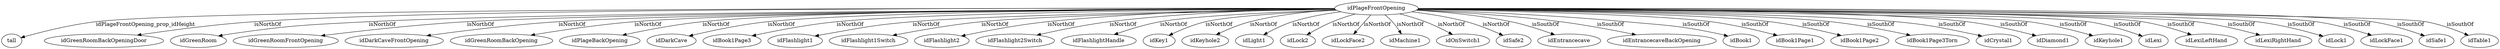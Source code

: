 strict digraph  {
idPlageFrontOpening [node_type=entity_node];
tall [node_type=property_node];
idGreenRoomBackOpeningDoor [node_type=entity_node];
idGreenRoom [node_type=entity_node];
idGreenRoomFrontOpening [node_type=entity_node];
idDarkCaveFrontOpening [node_type=entity_node];
idGreenRoomBackOpening [node_type=entity_node];
idPlageBackOpening [node_type=entity_node];
idDarkCave [node_type=entity_node];
idBook1Page3 [node_type=entity_node];
idFlashlight1 [node_type=entity_node];
idFlashlight1Switch [node_type=entity_node];
idFlashlight2 [node_type=entity_node];
idFlashlight2Switch [node_type=entity_node];
idFlashlightHandle [node_type=entity_node];
idKey1 [node_type=entity_node];
idKeyhole2 [node_type=entity_node];
idLight1 [node_type=entity_node];
idLock2 [node_type=entity_node];
idLockFace2 [node_type=entity_node];
idMachine1 [node_type=entity_node];
idOnSwitch1 [node_type=entity_node];
idSafe2 [node_type=entity_node];
idEntrancecave [node_type=entity_node];
idEntrancecaveBackOpening [node_type=entity_node];
idBook1 [node_type=entity_node];
idBook1Page1 [node_type=entity_node];
idBook1Page2 [node_type=entity_node];
idBook1Page3Torn [node_type=entity_node];
idCrystal1 [node_type=entity_node];
idDiamond1 [node_type=entity_node];
idKeyhole1 [node_type=entity_node];
idLexi [node_type=entity_node];
idLexiLeftHand [node_type=entity_node];
idLexiRightHand [node_type=entity_node];
idLock1 [node_type=entity_node];
idLockFace1 [node_type=entity_node];
idSafe1 [node_type=entity_node];
idTable1 [node_type=entity_node];
idPlageFrontOpening -> tall  [edge_type=property, label=idPlageFrontOpening_prop_idHeight];
idPlageFrontOpening -> idGreenRoomBackOpeningDoor  [edge_type=relationship, label=isNorthOf];
idPlageFrontOpening -> idGreenRoom  [edge_type=relationship, label=isNorthOf];
idPlageFrontOpening -> idGreenRoomFrontOpening  [edge_type=relationship, label=isNorthOf];
idPlageFrontOpening -> idDarkCaveFrontOpening  [edge_type=relationship, label=isNorthOf];
idPlageFrontOpening -> idGreenRoomBackOpening  [edge_type=relationship, label=isNorthOf];
idPlageFrontOpening -> idPlageBackOpening  [edge_type=relationship, label=isNorthOf];
idPlageFrontOpening -> idDarkCave  [edge_type=relationship, label=isNorthOf];
idPlageFrontOpening -> idBook1Page3  [edge_type=relationship, label=isNorthOf];
idPlageFrontOpening -> idFlashlight1  [edge_type=relationship, label=isNorthOf];
idPlageFrontOpening -> idFlashlight1Switch  [edge_type=relationship, label=isNorthOf];
idPlageFrontOpening -> idFlashlight2  [edge_type=relationship, label=isNorthOf];
idPlageFrontOpening -> idFlashlight2Switch  [edge_type=relationship, label=isNorthOf];
idPlageFrontOpening -> idFlashlightHandle  [edge_type=relationship, label=isNorthOf];
idPlageFrontOpening -> idKey1  [edge_type=relationship, label=isNorthOf];
idPlageFrontOpening -> idKeyhole2  [edge_type=relationship, label=isNorthOf];
idPlageFrontOpening -> idLight1  [edge_type=relationship, label=isNorthOf];
idPlageFrontOpening -> idLock2  [edge_type=relationship, label=isNorthOf];
idPlageFrontOpening -> idLockFace2  [edge_type=relationship, label=isNorthOf];
idPlageFrontOpening -> idMachine1  [edge_type=relationship, label=isNorthOf];
idPlageFrontOpening -> idOnSwitch1  [edge_type=relationship, label=isNorthOf];
idPlageFrontOpening -> idSafe2  [edge_type=relationship, label=isNorthOf];
idPlageFrontOpening -> idEntrancecave  [edge_type=relationship, label=isSouthOf];
idPlageFrontOpening -> idEntrancecaveBackOpening  [edge_type=relationship, label=isSouthOf];
idPlageFrontOpening -> idBook1  [edge_type=relationship, label=isSouthOf];
idPlageFrontOpening -> idBook1Page1  [edge_type=relationship, label=isSouthOf];
idPlageFrontOpening -> idBook1Page2  [edge_type=relationship, label=isSouthOf];
idPlageFrontOpening -> idBook1Page3Torn  [edge_type=relationship, label=isSouthOf];
idPlageFrontOpening -> idCrystal1  [edge_type=relationship, label=isSouthOf];
idPlageFrontOpening -> idDiamond1  [edge_type=relationship, label=isSouthOf];
idPlageFrontOpening -> idKeyhole1  [edge_type=relationship, label=isSouthOf];
idPlageFrontOpening -> idLexi  [edge_type=relationship, label=isSouthOf];
idPlageFrontOpening -> idLexiLeftHand  [edge_type=relationship, label=isSouthOf];
idPlageFrontOpening -> idLexiRightHand  [edge_type=relationship, label=isSouthOf];
idPlageFrontOpening -> idLock1  [edge_type=relationship, label=isSouthOf];
idPlageFrontOpening -> idLockFace1  [edge_type=relationship, label=isSouthOf];
idPlageFrontOpening -> idSafe1  [edge_type=relationship, label=isSouthOf];
idPlageFrontOpening -> idTable1  [edge_type=relationship, label=isSouthOf];
}
